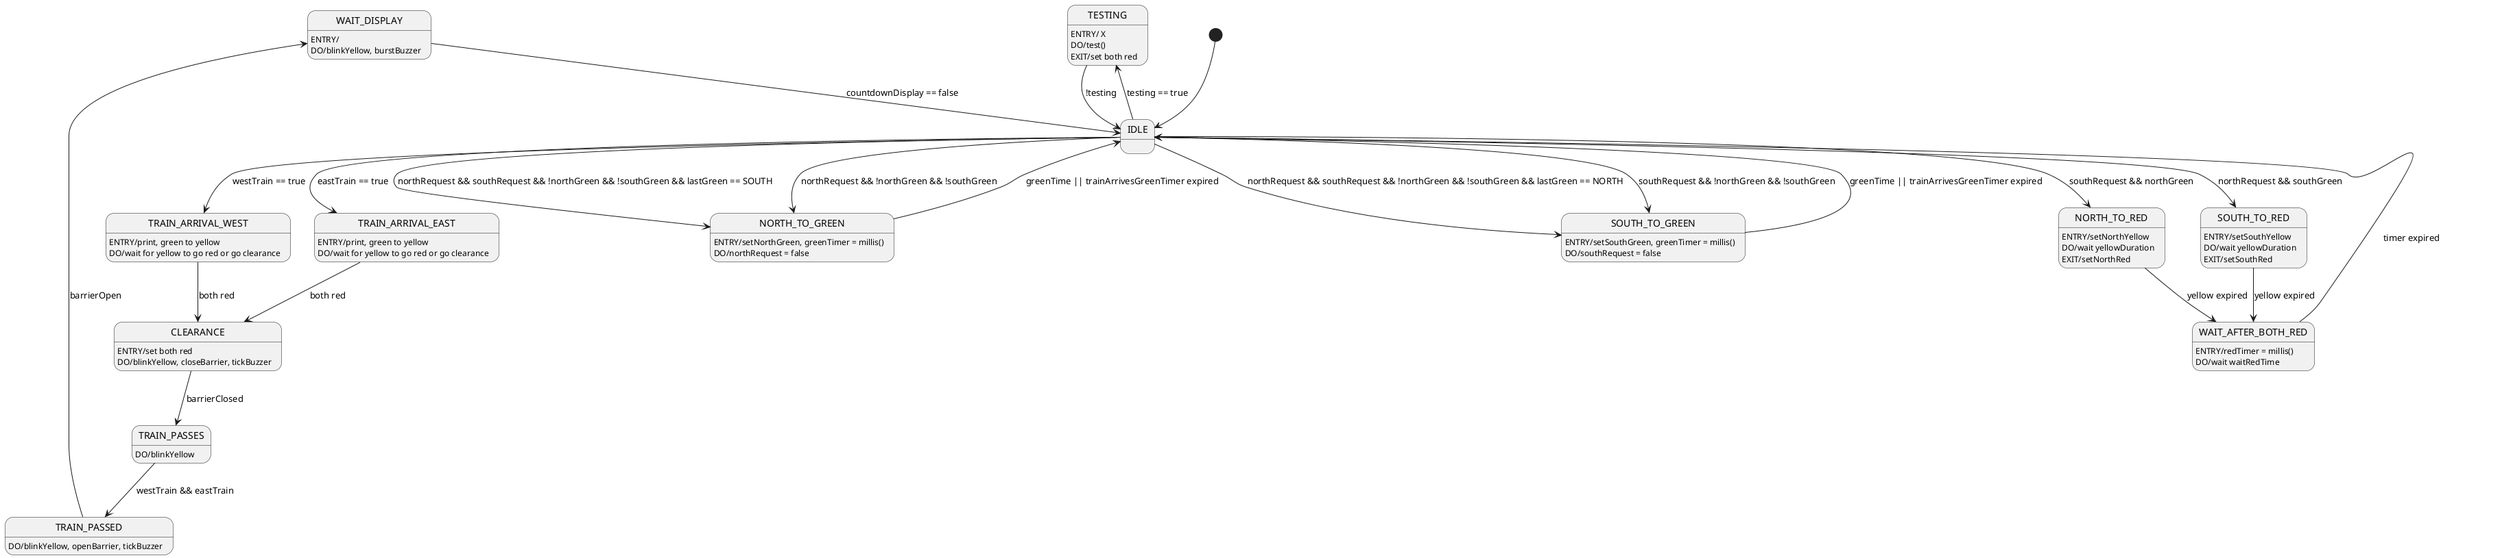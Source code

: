  @startuml
 [*] --> IDLE

IDLE -up-> TESTING : testing == true
IDLE --> TRAIN_ARRIVAL_WEST : westTrain == true
IDLE --> TRAIN_ARRIVAL_EAST : eastTrain == true
IDLE --> NORTH_TO_GREEN : northRequest && southRequest && !northGreen && !southGreen && lastGreen == SOUTH
IDLE --> SOUTH_TO_GREEN : northRequest && southRequest && !northGreen && !southGreen && lastGreen == NORTH
IDLE --> NORTH_TO_GREEN : northRequest && !northGreen && !southGreen
IDLE --> SOUTH_TO_GREEN : southRequest && !northGreen && !southGreen
IDLE --> NORTH_TO_RED : southRequest && northGreen
IDLE --> SOUTH_TO_RED :  northRequest && southGreen

TESTING : ENTRY/ X\nDO/test()\nEXIT/set both red
TESTING --> IDLE : !testing

NORTH_TO_RED : ENTRY/setNorthYellow\nDO/wait yellowDuration\nEXIT/setNorthRed
NORTH_TO_RED -down-> WAIT_AFTER_BOTH_RED : yellow expired

SOUTH_TO_RED : ENTRY/setSouthYellow\nDO/wait yellowDuration\nEXIT/setSouthRed
SOUTH_TO_RED -down-> WAIT_AFTER_BOTH_RED : yellow expired

WAIT_AFTER_BOTH_RED : ENTRY/redTimer = millis()\nDO/wait waitRedTime
WAIT_AFTER_BOTH_RED -right-> IDLE : timer expired

NORTH_TO_GREEN : ENTRY/setNorthGreen, greenTimer = millis()\nDO/northRequest = false
NORTH_TO_GREEN --> IDLE : greenTime || trainArrivesGreenTimer expired

SOUTH_TO_GREEN : ENTRY/setSouthGreen, greenTimer = millis()\nDO/southRequest = false
SOUTH_TO_GREEN --> IDLE : greenTime || trainArrivesGreenTimer expired

TRAIN_ARRIVAL_WEST : ENTRY/print, green to yellow\nDO/wait for yellow to go red or go clearance
TRAIN_ARRIVAL_WEST --> CLEARANCE : both red

TRAIN_ARRIVAL_EAST : ENTRY/print, green to yellow\nDO/wait for yellow to go red or go clearance
TRAIN_ARRIVAL_EAST --> CLEARANCE : both red

CLEARANCE : ENTRY/set both red\nDO/blinkYellow, closeBarrier, tickBuzzer
CLEARANCE --> TRAIN_PASSES : barrierClosed

TRAIN_PASSES : DO/blinkYellow
TRAIN_PASSES --> TRAIN_PASSED : westTrain && eastTrain

TRAIN_PASSED : DO/blinkYellow, openBarrier, tickBuzzer
TRAIN_PASSED -up-> WAIT_DISPLAY : barrierOpen

WAIT_DISPLAY : ENTRY/\nDO/blinkYellow, burstBuzzer
WAIT_DISPLAY --> IDLE : countdownDisplay == false
 @enduml
